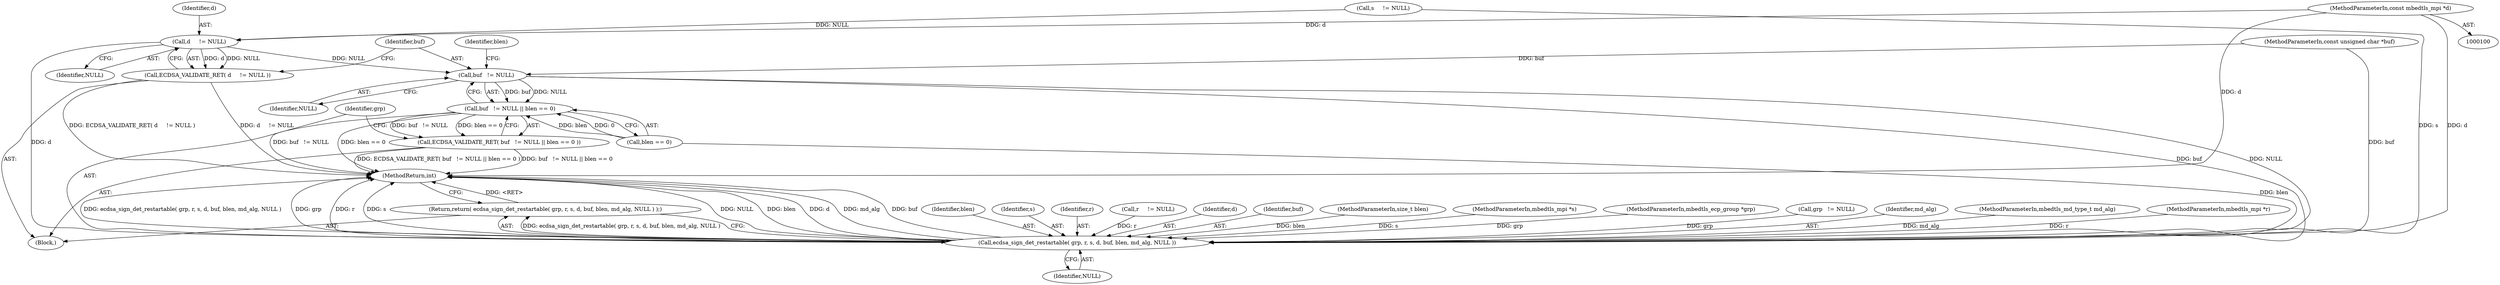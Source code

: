 digraph "1_mbedtls_33f66ba6fd234114aa37f0209dac031bb2870a9b_2@pointer" {
"1000104" [label="(MethodParameterIn,const mbedtls_mpi *d)"];
"1000122" [label="(Call,d     != NULL)"];
"1000121" [label="(Call,ECDSA_VALIDATE_RET( d     != NULL ))"];
"1000127" [label="(Call,buf   != NULL)"];
"1000126" [label="(Call,buf   != NULL || blen == 0)"];
"1000125" [label="(Call,ECDSA_VALIDATE_RET( buf   != NULL || blen == 0 ))"];
"1000134" [label="(Call,ecdsa_sign_det_restartable( grp, r, s, d, buf, blen, md_alg, NULL ))"];
"1000133" [label="(Return,return( ecdsa_sign_det_restartable( grp, r, s, d, buf, blen, md_alg, NULL ) );)"];
"1000105" [label="(MethodParameterIn,const unsigned char *buf)"];
"1000123" [label="(Identifier,d)"];
"1000130" [label="(Call,blen == 0)"];
"1000131" [label="(Identifier,blen)"];
"1000142" [label="(Identifier,NULL)"];
"1000140" [label="(Identifier,blen)"];
"1000137" [label="(Identifier,s)"];
"1000122" [label="(Call,d     != NULL)"];
"1000124" [label="(Identifier,NULL)"];
"1000136" [label="(Identifier,r)"];
"1000143" [label="(MethodReturn,int)"];
"1000114" [label="(Call,r     != NULL)"];
"1000126" [label="(Call,buf   != NULL || blen == 0)"];
"1000134" [label="(Call,ecdsa_sign_det_restartable( grp, r, s, d, buf, blen, md_alg, NULL ))"];
"1000127" [label="(Call,buf   != NULL)"];
"1000125" [label="(Call,ECDSA_VALIDATE_RET( buf   != NULL || blen == 0 ))"];
"1000138" [label="(Identifier,d)"];
"1000108" [label="(Block,)"];
"1000135" [label="(Identifier,grp)"];
"1000128" [label="(Identifier,buf)"];
"1000139" [label="(Identifier,buf)"];
"1000106" [label="(MethodParameterIn,size_t blen)"];
"1000103" [label="(MethodParameterIn,mbedtls_mpi *s)"];
"1000101" [label="(MethodParameterIn,mbedtls_ecp_group *grp)"];
"1000110" [label="(Call,grp   != NULL)"];
"1000141" [label="(Identifier,md_alg)"];
"1000107" [label="(MethodParameterIn,mbedtls_md_type_t md_alg)"];
"1000129" [label="(Identifier,NULL)"];
"1000104" [label="(MethodParameterIn,const mbedtls_mpi *d)"];
"1000133" [label="(Return,return( ecdsa_sign_det_restartable( grp, r, s, d, buf, blen, md_alg, NULL ) );)"];
"1000118" [label="(Call,s     != NULL)"];
"1000121" [label="(Call,ECDSA_VALIDATE_RET( d     != NULL ))"];
"1000102" [label="(MethodParameterIn,mbedtls_mpi *r)"];
"1000104" -> "1000100"  [label="AST: "];
"1000104" -> "1000143"  [label="DDG: d"];
"1000104" -> "1000122"  [label="DDG: d"];
"1000104" -> "1000134"  [label="DDG: d"];
"1000122" -> "1000121"  [label="AST: "];
"1000122" -> "1000124"  [label="CFG: "];
"1000123" -> "1000122"  [label="AST: "];
"1000124" -> "1000122"  [label="AST: "];
"1000121" -> "1000122"  [label="CFG: "];
"1000122" -> "1000121"  [label="DDG: d"];
"1000122" -> "1000121"  [label="DDG: NULL"];
"1000118" -> "1000122"  [label="DDG: NULL"];
"1000122" -> "1000127"  [label="DDG: NULL"];
"1000122" -> "1000134"  [label="DDG: d"];
"1000121" -> "1000108"  [label="AST: "];
"1000128" -> "1000121"  [label="CFG: "];
"1000121" -> "1000143"  [label="DDG: ECDSA_VALIDATE_RET( d     != NULL )"];
"1000121" -> "1000143"  [label="DDG: d     != NULL"];
"1000127" -> "1000126"  [label="AST: "];
"1000127" -> "1000129"  [label="CFG: "];
"1000128" -> "1000127"  [label="AST: "];
"1000129" -> "1000127"  [label="AST: "];
"1000131" -> "1000127"  [label="CFG: "];
"1000126" -> "1000127"  [label="CFG: "];
"1000127" -> "1000126"  [label="DDG: buf"];
"1000127" -> "1000126"  [label="DDG: NULL"];
"1000105" -> "1000127"  [label="DDG: buf"];
"1000127" -> "1000134"  [label="DDG: buf"];
"1000127" -> "1000134"  [label="DDG: NULL"];
"1000126" -> "1000125"  [label="AST: "];
"1000126" -> "1000130"  [label="CFG: "];
"1000130" -> "1000126"  [label="AST: "];
"1000125" -> "1000126"  [label="CFG: "];
"1000126" -> "1000143"  [label="DDG: buf   != NULL"];
"1000126" -> "1000143"  [label="DDG: blen == 0"];
"1000126" -> "1000125"  [label="DDG: buf   != NULL"];
"1000126" -> "1000125"  [label="DDG: blen == 0"];
"1000130" -> "1000126"  [label="DDG: blen"];
"1000130" -> "1000126"  [label="DDG: 0"];
"1000125" -> "1000108"  [label="AST: "];
"1000135" -> "1000125"  [label="CFG: "];
"1000125" -> "1000143"  [label="DDG: ECDSA_VALIDATE_RET( buf   != NULL || blen == 0 )"];
"1000125" -> "1000143"  [label="DDG: buf   != NULL || blen == 0"];
"1000134" -> "1000133"  [label="AST: "];
"1000134" -> "1000142"  [label="CFG: "];
"1000135" -> "1000134"  [label="AST: "];
"1000136" -> "1000134"  [label="AST: "];
"1000137" -> "1000134"  [label="AST: "];
"1000138" -> "1000134"  [label="AST: "];
"1000139" -> "1000134"  [label="AST: "];
"1000140" -> "1000134"  [label="AST: "];
"1000141" -> "1000134"  [label="AST: "];
"1000142" -> "1000134"  [label="AST: "];
"1000133" -> "1000134"  [label="CFG: "];
"1000134" -> "1000143"  [label="DDG: NULL"];
"1000134" -> "1000143"  [label="DDG: blen"];
"1000134" -> "1000143"  [label="DDG: d"];
"1000134" -> "1000143"  [label="DDG: md_alg"];
"1000134" -> "1000143"  [label="DDG: buf"];
"1000134" -> "1000143"  [label="DDG: ecdsa_sign_det_restartable( grp, r, s, d, buf, blen, md_alg, NULL )"];
"1000134" -> "1000143"  [label="DDG: grp"];
"1000134" -> "1000143"  [label="DDG: r"];
"1000134" -> "1000143"  [label="DDG: s"];
"1000134" -> "1000133"  [label="DDG: ecdsa_sign_det_restartable( grp, r, s, d, buf, blen, md_alg, NULL )"];
"1000110" -> "1000134"  [label="DDG: grp"];
"1000101" -> "1000134"  [label="DDG: grp"];
"1000114" -> "1000134"  [label="DDG: r"];
"1000102" -> "1000134"  [label="DDG: r"];
"1000118" -> "1000134"  [label="DDG: s"];
"1000103" -> "1000134"  [label="DDG: s"];
"1000105" -> "1000134"  [label="DDG: buf"];
"1000130" -> "1000134"  [label="DDG: blen"];
"1000106" -> "1000134"  [label="DDG: blen"];
"1000107" -> "1000134"  [label="DDG: md_alg"];
"1000133" -> "1000108"  [label="AST: "];
"1000143" -> "1000133"  [label="CFG: "];
"1000133" -> "1000143"  [label="DDG: <RET>"];
}
